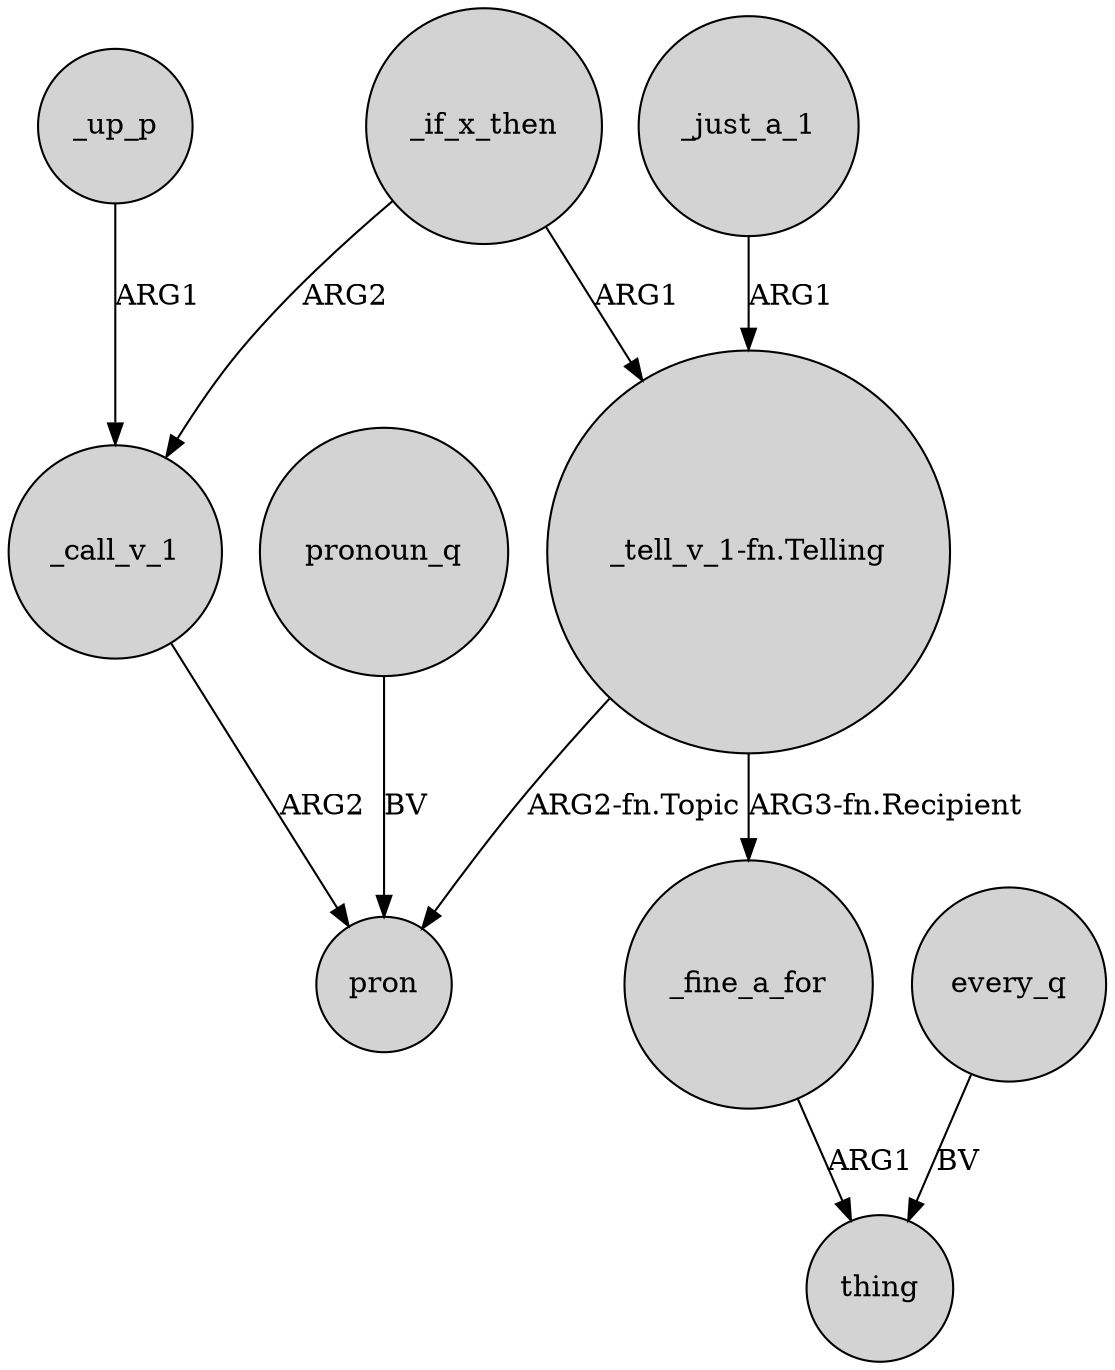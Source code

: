 digraph {
	node [shape=circle style=filled]
	"_tell_v_1-fn.Telling" -> pron [label="ARG2-fn.Topic"]
	_up_p -> _call_v_1 [label=ARG1]
	_if_x_then -> "_tell_v_1-fn.Telling" [label=ARG1]
	_fine_a_for -> thing [label=ARG1]
	_if_x_then -> _call_v_1 [label=ARG2]
	_just_a_1 -> "_tell_v_1-fn.Telling" [label=ARG1]
	every_q -> thing [label=BV]
	_call_v_1 -> pron [label=ARG2]
	"_tell_v_1-fn.Telling" -> _fine_a_for [label="ARG3-fn.Recipient"]
	pronoun_q -> pron [label=BV]
}
